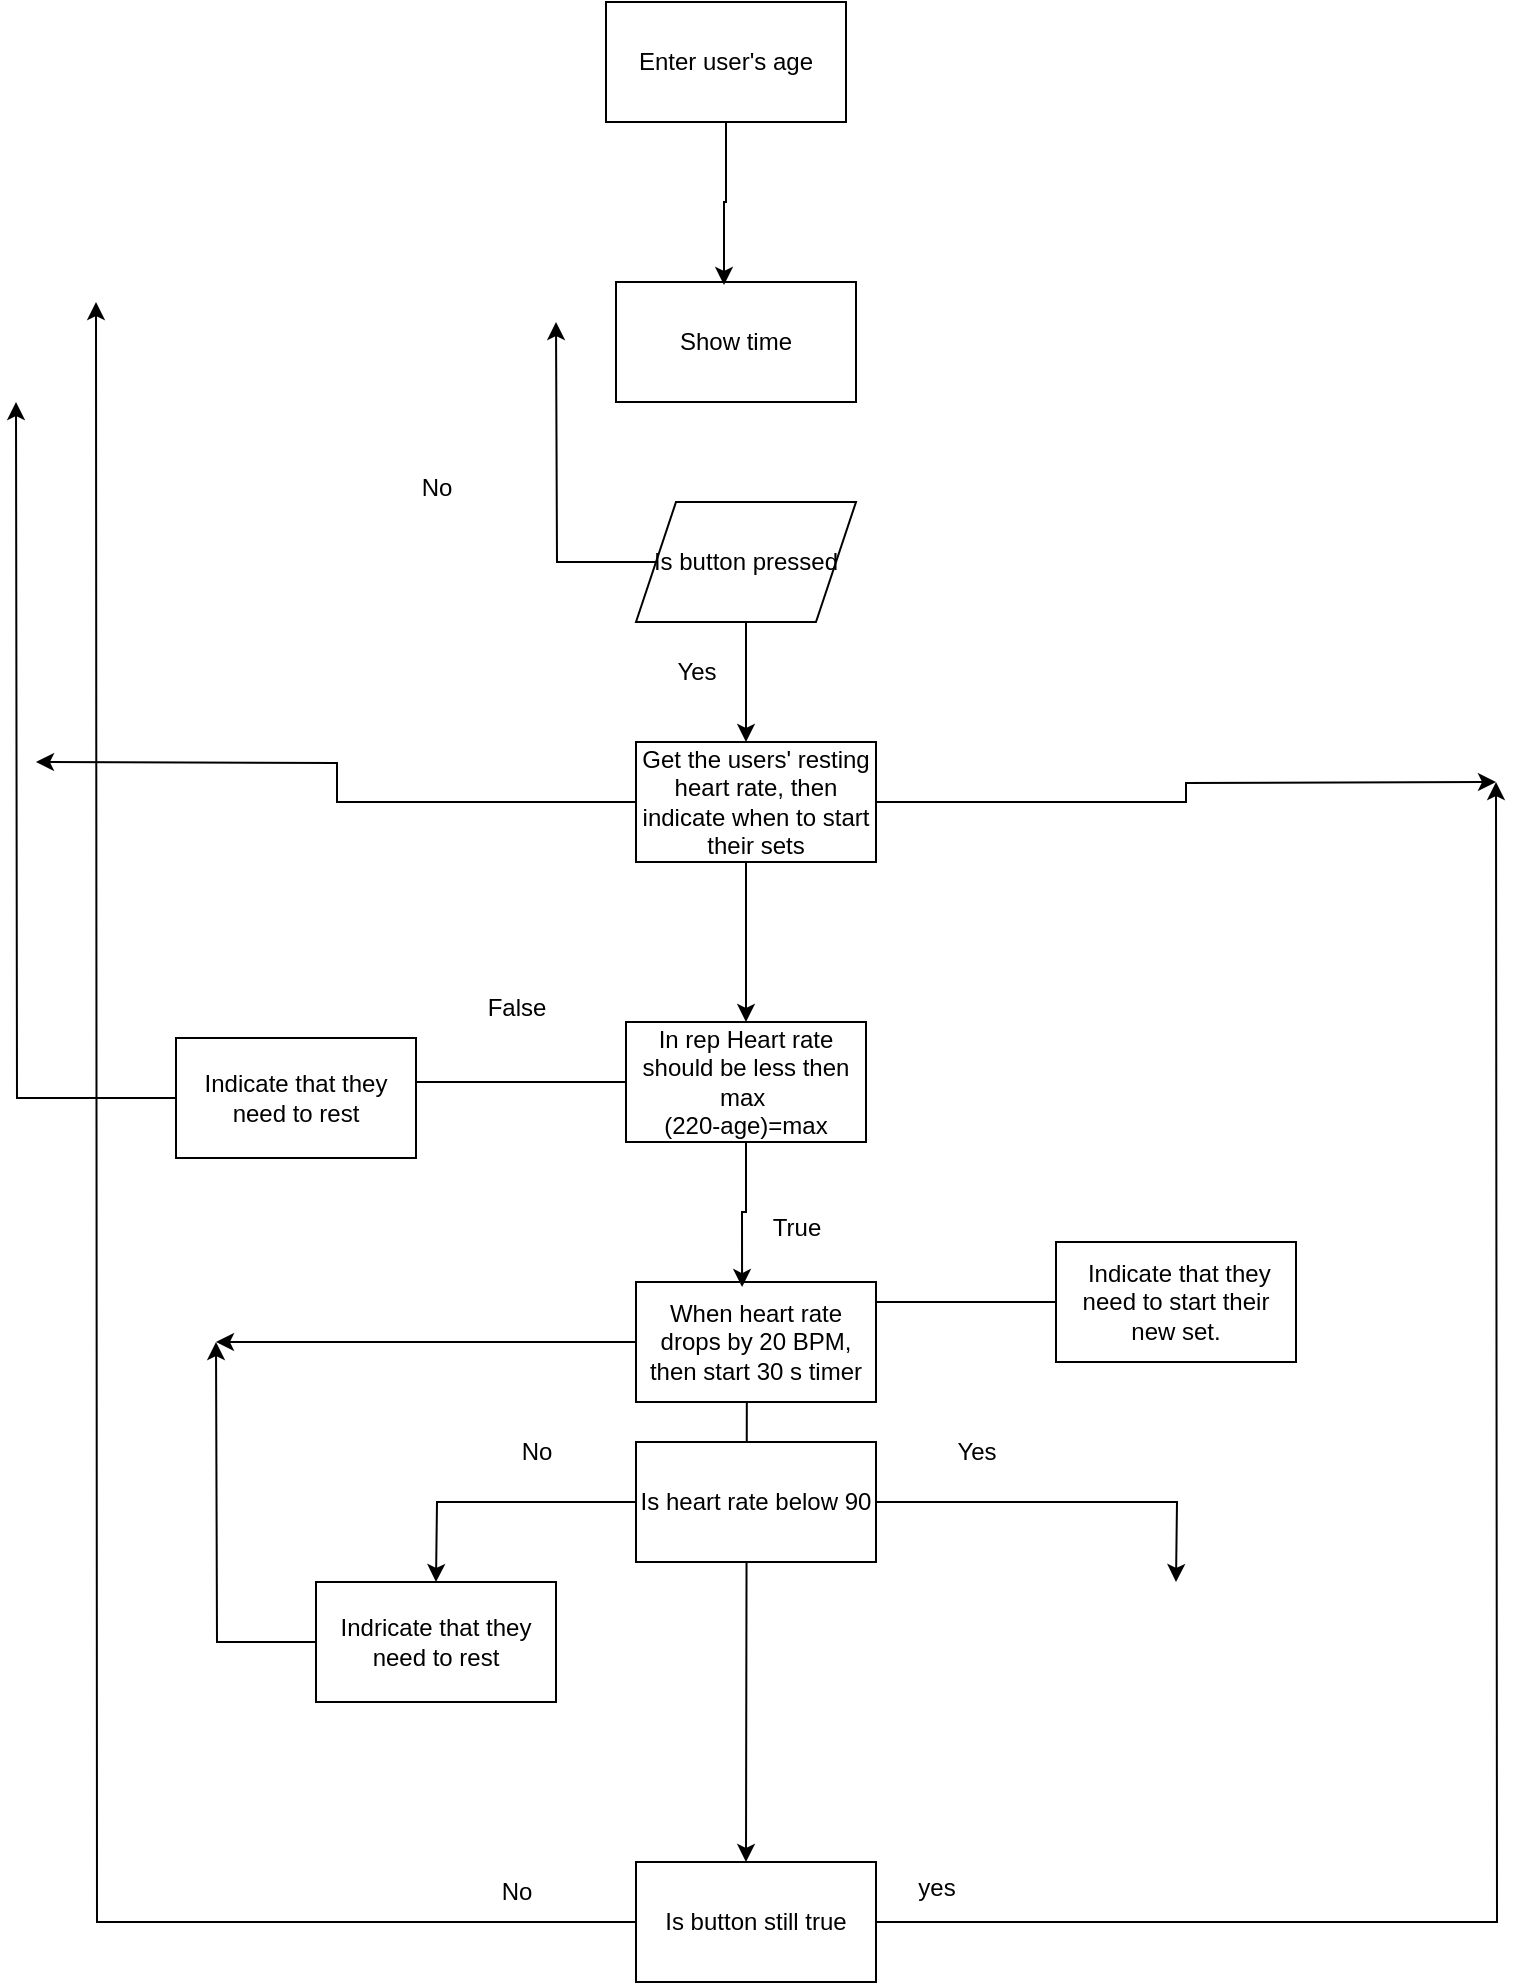 <mxfile version="24.6.4" type="google">
  <diagram name="Page-1" id="xrlCGy74AQ0H8zYcshL4">
    <mxGraphModel grid="1" page="1" gridSize="10" guides="1" tooltips="1" connect="1" arrows="1" fold="1" pageScale="1" pageWidth="850" pageHeight="1100" math="0" shadow="0">
      <root>
        <mxCell id="0" />
        <mxCell id="1" parent="0" />
        <mxCell id="a-PPo04rvA7sPnl3hrzI-1" value="Show time" style="rounded=0;whiteSpace=wrap;html=1;" vertex="1" parent="1">
          <mxGeometry x="340" y="220" width="120" height="60" as="geometry" />
        </mxCell>
        <mxCell id="a-PPo04rvA7sPnl3hrzI-3" style="edgeStyle=orthogonalEdgeStyle;rounded=0;orthogonalLoop=1;jettySize=auto;html=1;" edge="1" parent="1" source="a-PPo04rvA7sPnl3hrzI-2">
          <mxGeometry relative="1" as="geometry">
            <mxPoint x="310" y="240" as="targetPoint" />
          </mxGeometry>
        </mxCell>
        <mxCell id="a-PPo04rvA7sPnl3hrzI-5" style="edgeStyle=orthogonalEdgeStyle;rounded=0;orthogonalLoop=1;jettySize=auto;html=1;" edge="1" parent="1" source="a-PPo04rvA7sPnl3hrzI-2">
          <mxGeometry relative="1" as="geometry">
            <mxPoint x="405" y="450" as="targetPoint" />
          </mxGeometry>
        </mxCell>
        <mxCell id="a-PPo04rvA7sPnl3hrzI-2" value="Is button pressed" style="shape=parallelogram;perimeter=parallelogramPerimeter;whiteSpace=wrap;html=1;fixedSize=1;" vertex="1" parent="1">
          <mxGeometry x="350" y="330" width="110" height="60" as="geometry" />
        </mxCell>
        <mxCell id="a-PPo04rvA7sPnl3hrzI-4" value="No" style="text;html=1;align=center;verticalAlign=middle;resizable=0;points=[];autosize=1;strokeColor=none;fillColor=none;" vertex="1" parent="1">
          <mxGeometry x="230" y="308" width="40" height="30" as="geometry" />
        </mxCell>
        <mxCell id="a-PPo04rvA7sPnl3hrzI-6" value="Yes" style="text;html=1;align=center;verticalAlign=middle;resizable=0;points=[];autosize=1;strokeColor=none;fillColor=none;" vertex="1" parent="1">
          <mxGeometry x="360" y="400" width="40" height="30" as="geometry" />
        </mxCell>
        <mxCell id="a-PPo04rvA7sPnl3hrzI-8" style="edgeStyle=orthogonalEdgeStyle;rounded=0;orthogonalLoop=1;jettySize=auto;html=1;" edge="1" parent="1">
          <mxGeometry relative="1" as="geometry">
            <mxPoint x="405" y="590" as="targetPoint" />
            <mxPoint x="405" y="510" as="sourcePoint" />
          </mxGeometry>
        </mxCell>
        <mxCell id="a-PPo04rvA7sPnl3hrzI-48" style="edgeStyle=orthogonalEdgeStyle;rounded=0;orthogonalLoop=1;jettySize=auto;html=1;" edge="1" parent="1" source="a-PPo04rvA7sPnl3hrzI-9">
          <mxGeometry relative="1" as="geometry">
            <mxPoint x="780" y="470" as="targetPoint" />
          </mxGeometry>
        </mxCell>
        <mxCell id="a-PPo04rvA7sPnl3hrzI-56" style="edgeStyle=orthogonalEdgeStyle;rounded=0;orthogonalLoop=1;jettySize=auto;html=1;" edge="1" parent="1" source="a-PPo04rvA7sPnl3hrzI-9">
          <mxGeometry relative="1" as="geometry">
            <mxPoint x="50" y="460" as="targetPoint" />
          </mxGeometry>
        </mxCell>
        <mxCell id="a-PPo04rvA7sPnl3hrzI-9" value="Get the users&#39; resting heart rate, then indicate when to start their sets" style="rounded=0;whiteSpace=wrap;html=1;" vertex="1" parent="1">
          <mxGeometry x="350" y="450" width="120" height="60" as="geometry" />
        </mxCell>
        <mxCell id="a-PPo04rvA7sPnl3hrzI-31" style="edgeStyle=orthogonalEdgeStyle;rounded=0;orthogonalLoop=1;jettySize=auto;html=1;" edge="1" parent="1" source="a-PPo04rvA7sPnl3hrzI-28">
          <mxGeometry relative="1" as="geometry">
            <mxPoint x="405" y="1010" as="targetPoint" />
          </mxGeometry>
        </mxCell>
        <mxCell id="a-PPo04rvA7sPnl3hrzI-28" value="&amp;nbsp;Indicate that they need to start their new set." style="rounded=0;whiteSpace=wrap;html=1;" vertex="1" parent="1">
          <mxGeometry x="560" y="700" width="120" height="60" as="geometry" />
        </mxCell>
        <mxCell id="a-PPo04rvA7sPnl3hrzI-35" style="edgeStyle=orthogonalEdgeStyle;rounded=0;orthogonalLoop=1;jettySize=auto;html=1;" edge="1" parent="1" source="a-PPo04rvA7sPnl3hrzI-32">
          <mxGeometry relative="1" as="geometry">
            <mxPoint x="80" y="230" as="targetPoint" />
          </mxGeometry>
        </mxCell>
        <mxCell id="a-PPo04rvA7sPnl3hrzI-47" style="edgeStyle=orthogonalEdgeStyle;rounded=0;orthogonalLoop=1;jettySize=auto;html=1;" edge="1" parent="1" source="a-PPo04rvA7sPnl3hrzI-32">
          <mxGeometry relative="1" as="geometry">
            <mxPoint x="780" y="470" as="targetPoint" />
          </mxGeometry>
        </mxCell>
        <mxCell id="a-PPo04rvA7sPnl3hrzI-32" value="Is button still true" style="rounded=0;whiteSpace=wrap;html=1;" vertex="1" parent="1">
          <mxGeometry x="350" y="1010" width="120" height="60" as="geometry" />
        </mxCell>
        <mxCell id="a-PPo04rvA7sPnl3hrzI-34" value="yes" style="text;html=1;align=center;verticalAlign=middle;resizable=0;points=[];autosize=1;strokeColor=none;fillColor=none;" vertex="1" parent="1">
          <mxGeometry x="480" y="1008" width="40" height="30" as="geometry" />
        </mxCell>
        <mxCell id="a-PPo04rvA7sPnl3hrzI-36" value="No" style="text;html=1;align=center;verticalAlign=middle;resizable=0;points=[];autosize=1;strokeColor=none;fillColor=none;" vertex="1" parent="1">
          <mxGeometry x="270" y="1010" width="40" height="30" as="geometry" />
        </mxCell>
        <mxCell id="a-PPo04rvA7sPnl3hrzI-50" style="edgeStyle=orthogonalEdgeStyle;rounded=0;orthogonalLoop=1;jettySize=auto;html=1;" edge="1" parent="1" source="a-PPo04rvA7sPnl3hrzI-37">
          <mxGeometry relative="1" as="geometry">
            <mxPoint x="230" y="620" as="targetPoint" />
          </mxGeometry>
        </mxCell>
        <mxCell id="a-PPo04rvA7sPnl3hrzI-37" value="In rep Heart rate should be less then max&amp;nbsp;&lt;div&gt;(220-age)=max&lt;/div&gt;" style="rounded=0;whiteSpace=wrap;html=1;" vertex="1" parent="1">
          <mxGeometry x="345" y="590" width="120" height="60" as="geometry" />
        </mxCell>
        <mxCell id="a-PPo04rvA7sPnl3hrzI-46" style="edgeStyle=orthogonalEdgeStyle;rounded=0;orthogonalLoop=1;jettySize=auto;html=1;" edge="1" parent="1" source="a-PPo04rvA7sPnl3hrzI-38">
          <mxGeometry relative="1" as="geometry">
            <mxPoint x="140" y="750" as="targetPoint" />
          </mxGeometry>
        </mxCell>
        <mxCell id="a-PPo04rvA7sPnl3hrzI-38" value="When heart rate drops by 20 BPM, then start 30 s timer" style="rounded=0;whiteSpace=wrap;html=1;" vertex="1" parent="1">
          <mxGeometry x="350" y="720" width="120" height="60" as="geometry" />
        </mxCell>
        <mxCell id="a-PPo04rvA7sPnl3hrzI-40" style="edgeStyle=orthogonalEdgeStyle;rounded=0;orthogonalLoop=1;jettySize=auto;html=1;" edge="1" parent="1" source="a-PPo04rvA7sPnl3hrzI-39">
          <mxGeometry relative="1" as="geometry">
            <mxPoint x="250" y="870" as="targetPoint" />
          </mxGeometry>
        </mxCell>
        <mxCell id="a-PPo04rvA7sPnl3hrzI-43" style="edgeStyle=orthogonalEdgeStyle;rounded=0;orthogonalLoop=1;jettySize=auto;html=1;" edge="1" parent="1" source="a-PPo04rvA7sPnl3hrzI-39">
          <mxGeometry relative="1" as="geometry">
            <mxPoint x="620" y="870" as="targetPoint" />
          </mxGeometry>
        </mxCell>
        <mxCell id="a-PPo04rvA7sPnl3hrzI-41" value="No" style="text;html=1;align=center;verticalAlign=middle;resizable=0;points=[];autosize=1;strokeColor=none;fillColor=none;" vertex="1" parent="1">
          <mxGeometry x="280" y="790" width="40" height="30" as="geometry" />
        </mxCell>
        <mxCell id="a-PPo04rvA7sPnl3hrzI-39" value="Is heart rate below 90" style="rounded=0;whiteSpace=wrap;html=1;" vertex="1" parent="1">
          <mxGeometry x="350" y="800" width="120" height="60" as="geometry" />
        </mxCell>
        <mxCell id="a-PPo04rvA7sPnl3hrzI-42" value="Yes" style="text;html=1;align=center;verticalAlign=middle;resizable=0;points=[];autosize=1;strokeColor=none;fillColor=none;" vertex="1" parent="1">
          <mxGeometry x="500" y="790" width="40" height="30" as="geometry" />
        </mxCell>
        <mxCell id="a-PPo04rvA7sPnl3hrzI-45" style="edgeStyle=orthogonalEdgeStyle;rounded=0;orthogonalLoop=1;jettySize=auto;html=1;" edge="1" parent="1" source="a-PPo04rvA7sPnl3hrzI-44">
          <mxGeometry relative="1" as="geometry">
            <mxPoint x="140" y="750" as="targetPoint" />
          </mxGeometry>
        </mxCell>
        <mxCell id="a-PPo04rvA7sPnl3hrzI-44" value="Indricate that they need to rest" style="whiteSpace=wrap;html=1;" vertex="1" parent="1">
          <mxGeometry x="190" y="870" width="120" height="60" as="geometry" />
        </mxCell>
        <mxCell id="a-PPo04rvA7sPnl3hrzI-51" value="False" style="text;html=1;align=center;verticalAlign=middle;resizable=0;points=[];autosize=1;strokeColor=none;fillColor=none;" vertex="1" parent="1">
          <mxGeometry x="265" y="568" width="50" height="30" as="geometry" />
        </mxCell>
        <mxCell id="a-PPo04rvA7sPnl3hrzI-52" style="edgeStyle=orthogonalEdgeStyle;rounded=0;orthogonalLoop=1;jettySize=auto;html=1;entryX=0.442;entryY=0.042;entryDx=0;entryDy=0;entryPerimeter=0;" edge="1" parent="1" source="a-PPo04rvA7sPnl3hrzI-37" target="a-PPo04rvA7sPnl3hrzI-38">
          <mxGeometry relative="1" as="geometry" />
        </mxCell>
        <mxCell id="a-PPo04rvA7sPnl3hrzI-53" value="True" style="text;html=1;align=center;verticalAlign=middle;resizable=0;points=[];autosize=1;strokeColor=none;fillColor=none;" vertex="1" parent="1">
          <mxGeometry x="405" y="678" width="50" height="30" as="geometry" />
        </mxCell>
        <mxCell id="a-PPo04rvA7sPnl3hrzI-55" style="edgeStyle=orthogonalEdgeStyle;rounded=0;orthogonalLoop=1;jettySize=auto;html=1;" edge="1" parent="1" source="a-PPo04rvA7sPnl3hrzI-54">
          <mxGeometry relative="1" as="geometry">
            <mxPoint x="40" y="280" as="targetPoint" />
          </mxGeometry>
        </mxCell>
        <mxCell id="a-PPo04rvA7sPnl3hrzI-54" value="Indicate that they need to rest" style="whiteSpace=wrap;html=1;" vertex="1" parent="1">
          <mxGeometry x="120" y="598" width="120" height="60" as="geometry" />
        </mxCell>
        <mxCell id="a-PPo04rvA7sPnl3hrzI-57" value="Enter user&#39;s age" style="rounded=0;whiteSpace=wrap;html=1;" vertex="1" parent="1">
          <mxGeometry x="335" y="80" width="120" height="60" as="geometry" />
        </mxCell>
        <mxCell id="a-PPo04rvA7sPnl3hrzI-58" style="edgeStyle=orthogonalEdgeStyle;rounded=0;orthogonalLoop=1;jettySize=auto;html=1;entryX=0.45;entryY=0.025;entryDx=0;entryDy=0;entryPerimeter=0;" edge="1" parent="1" source="a-PPo04rvA7sPnl3hrzI-57" target="a-PPo04rvA7sPnl3hrzI-1">
          <mxGeometry relative="1" as="geometry" />
        </mxCell>
      </root>
    </mxGraphModel>
  </diagram>
</mxfile>

